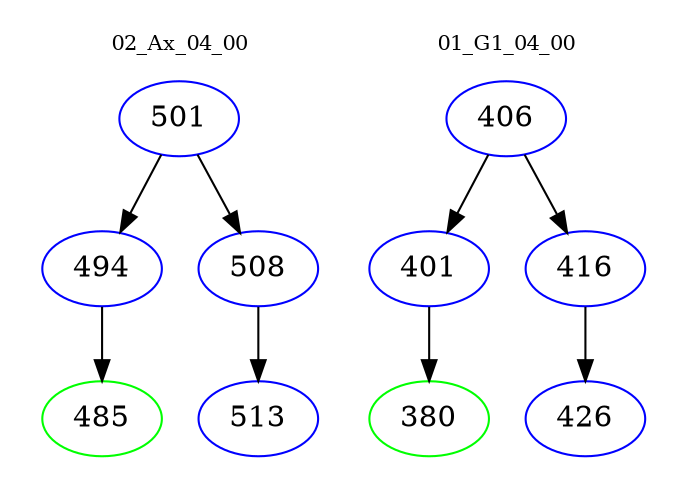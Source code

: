 digraph{
subgraph cluster_0 {
color = white
label = "02_Ax_04_00";
fontsize=10;
T0_501 [label="501", color="blue"]
T0_501 -> T0_494 [color="black"]
T0_494 [label="494", color="blue"]
T0_494 -> T0_485 [color="black"]
T0_485 [label="485", color="green"]
T0_501 -> T0_508 [color="black"]
T0_508 [label="508", color="blue"]
T0_508 -> T0_513 [color="black"]
T0_513 [label="513", color="blue"]
}
subgraph cluster_1 {
color = white
label = "01_G1_04_00";
fontsize=10;
T1_406 [label="406", color="blue"]
T1_406 -> T1_401 [color="black"]
T1_401 [label="401", color="blue"]
T1_401 -> T1_380 [color="black"]
T1_380 [label="380", color="green"]
T1_406 -> T1_416 [color="black"]
T1_416 [label="416", color="blue"]
T1_416 -> T1_426 [color="black"]
T1_426 [label="426", color="blue"]
}
}
